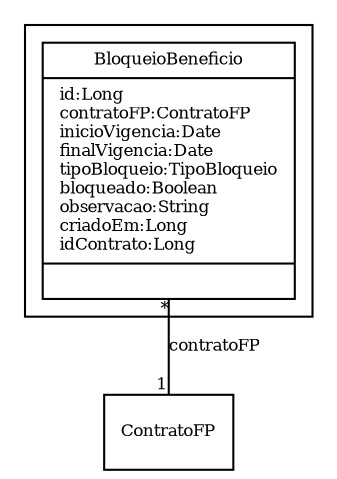 digraph G{
fontname = "Times-Roman"
fontsize = 8

node [
        fontname = "Times-Roman"
        fontsize = 8
        shape = "record"
]

edge [
        fontname = "Times-Roman"
        fontsize = 8
]

subgraph clusterBLOQUEIO_DE_BENEFICIO
{
BloqueioBeneficio [label = "{BloqueioBeneficio|id:Long\lcontratoFP:ContratoFP\linicioVigencia:Date\lfinalVigencia:Date\ltipoBloqueio:TipoBloqueio\lbloqueado:Boolean\lobservacao:String\lcriadoEm:Long\lidContrato:Long\l|\l}"]
}
edge [arrowhead = "none" headlabel = "1" taillabel = "*"] BloqueioBeneficio -> ContratoFP [label = "contratoFP"]
}
